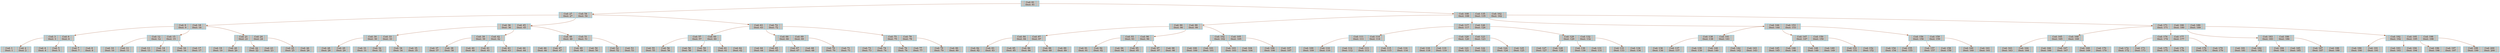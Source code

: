 digraph BTree{
node[shape=record, height=.1, color=deepskyblue1, fillcolor=seashell3,style=filled ];
edge[color=sienna];
//--------------------Rama ->R2018699554------------------------------
	R2018699554[ label = "<f0>|Cod: 81\nDest: 81|<f1>"];

	R2018699554:f0 -> R1311053135

	R2018699554:f1 -> R118352462
//--------------------Rama ->R1311053135------------------------------
	R1311053135[ label = "<f0>|Cod: 27\nDest: 27|<f1>|Cod: 54\nDest: 54|<f2>"];

	R1311053135:f0 -> R1550089733

	R1311053135:f1 -> R865113938

	R1311053135:f2 -> R1442407170
//--------------------Rama ->R1550089733------------------------------
	R1550089733[ label = "<f0>|Cod: 9\nDest: 9|<f1>|Cod: 18\nDest: 18|<f2>"];

	R1550089733:f0 -> R1028566121

	R1550089733:f1 -> R1118140819

	R1550089733:f2 -> R1975012498
//--------------------Rama ->R1028566121------------------------------
	R1028566121[ label = "<f0>|Cod: 3\nDest: 3|<f1>|Cod: 6\nDest: 6|<f2>"];

	R1028566121:f0 -> R1808253012

	R1028566121:f1 -> R589431969

	R1028566121:f2 -> R1252169911
//--------------------Rama ->R1808253012------------------------------
	R1808253012[ label = "<f0>|Cod: 1\nDest: 1|<f1>|Cod: 2\nDest: 2|<f2>"];
//--------------------Rama ->R589431969------------------------------
	R589431969[ label = "<f0>|Cod: 4\nDest: 4|<f1>|Cod: 5\nDest: 5|<f2>"];
//--------------------Rama ->R1252169911------------------------------
	R1252169911[ label = "<f0>|Cod: 7\nDest: 7|<f1>|Cod: 8\nDest: 8|<f2>"];
//--------------------Rama ->R1118140819------------------------------
	R1118140819[ label = "<f0>|Cod: 12\nDest: 12|<f1>|Cod: 15\nDest: 15|<f2>"];

	R1118140819:f0 -> R2101973421

	R1118140819:f1 -> R685325104

	R1118140819:f2 -> R460141958
//--------------------Rama ->R2101973421------------------------------
	R2101973421[ label = "<f0>|Cod: 10\nDest: 10|<f1>|Cod: 11\nDest: 11|<f2>"];
//--------------------Rama ->R685325104------------------------------
	R685325104[ label = "<f0>|Cod: 13\nDest: 13|<f1>|Cod: 14\nDest: 14|<f2>"];
//--------------------Rama ->R460141958------------------------------
	R460141958[ label = "<f0>|Cod: 16\nDest: 16|<f1>|Cod: 17\nDest: 17|<f2>"];
//--------------------Rama ->R1975012498------------------------------
	R1975012498[ label = "<f0>|Cod: 21\nDest: 21|<f1>|Cod: 24\nDest: 24|<f2>"];

	R1975012498:f0 -> R1163157884

	R1975012498:f1 -> R1956725890

	R1975012498:f2 -> R356573597
//--------------------Rama ->R1163157884------------------------------
	R1163157884[ label = "<f0>|Cod: 19\nDest: 19|<f1>|Cod: 20\nDest: 20|<f2>"];
//--------------------Rama ->R1956725890------------------------------
	R1956725890[ label = "<f0>|Cod: 22\nDest: 22|<f1>|Cod: 23\nDest: 23|<f2>"];
//--------------------Rama ->R356573597------------------------------
	R356573597[ label = "<f0>|Cod: 25\nDest: 25|<f1>|Cod: 26\nDest: 26|<f2>"];
//--------------------Rama ->R865113938------------------------------
	R865113938[ label = "<f0>|Cod: 36\nDest: 36|<f1>|Cod: 45\nDest: 45|<f2>"];

	R865113938:f0 -> R1735600054

	R865113938:f1 -> R21685669

	R865113938:f2 -> R2133927002
//--------------------Rama ->R1735600054------------------------------
	R1735600054[ label = "<f0>|Cod: 30\nDest: 30|<f1>|Cod: 33\nDest: 33|<f2>"];

	R1735600054:f0 -> R1836019240

	R1735600054:f1 -> R325040804

	R1735600054:f2 -> R1173230247
//--------------------Rama ->R1836019240------------------------------
	R1836019240[ label = "<f0>|Cod: 28\nDest: 28|<f1>|Cod: 29\nDest: 29|<f2>"];
//--------------------Rama ->R325040804------------------------------
	R325040804[ label = "<f0>|Cod: 31\nDest: 31|<f1>|Cod: 32\nDest: 32|<f2>"];
//--------------------Rama ->R1173230247------------------------------
	R1173230247[ label = "<f0>|Cod: 34\nDest: 34|<f1>|Cod: 35\nDest: 35|<f2>"];
//--------------------Rama ->R21685669------------------------------
	R21685669[ label = "<f0>|Cod: 39\nDest: 39|<f1>|Cod: 42\nDest: 42|<f2>"];

	R21685669:f0 -> R856419764

	R21685669:f1 -> R621009875

	R21685669:f2 -> R1265094477
//--------------------Rama ->R856419764------------------------------
	R856419764[ label = "<f0>|Cod: 37\nDest: 37|<f1>|Cod: 38\nDest: 38|<f2>"];
//--------------------Rama ->R621009875------------------------------
	R621009875[ label = "<f0>|Cod: 40\nDest: 40|<f1>|Cod: 41\nDest: 41|<f2>"];
//--------------------Rama ->R1265094477------------------------------
	R1265094477[ label = "<f0>|Cod: 43\nDest: 43|<f1>|Cod: 44\nDest: 44|<f2>"];
//--------------------Rama ->R2133927002------------------------------
	R2133927002[ label = "<f0>|Cod: 48\nDest: 48|<f1>|Cod: 51\nDest: 51|<f2>"];

	R2133927002:f0 -> R2125039532

	R2133927002:f1 -> R312714112

	R2133927002:f2 -> R692404036
//--------------------Rama ->R2125039532------------------------------
	R2125039532[ label = "<f0>|Cod: 46\nDest: 46|<f1>|Cod: 47\nDest: 47|<f2>"];
//--------------------Rama ->R312714112------------------------------
	R312714112[ label = "<f0>|Cod: 49\nDest: 49|<f1>|Cod: 50\nDest: 50|<f2>"];
//--------------------Rama ->R692404036------------------------------
	R692404036[ label = "<f0>|Cod: 52\nDest: 52|<f1>|Cod: 53\nDest: 53|<f2>"];
//--------------------Rama ->R1442407170------------------------------
	R1442407170[ label = "<f0>|Cod: 63\nDest: 63|<f1>|Cod: 72\nDest: 72|<f2>"];

	R1442407170:f0 -> R1554874502

	R1442407170:f1 -> R1846274136

	R1442407170:f2 -> R1639705018
//--------------------Rama ->R1554874502------------------------------
	R1554874502[ label = "<f0>|Cod: 57\nDest: 57|<f1>|Cod: 60\nDest: 60|<f2>"];

	R1554874502:f0 -> R1627674070

	R1554874502:f1 -> R1360875712

	R1554874502:f2 -> R1625635731
//--------------------Rama ->R1627674070------------------------------
	R1627674070[ label = "<f0>|Cod: 55\nDest: 55|<f1>|Cod: 56\nDest: 56|<f2>"];
//--------------------Rama ->R1360875712------------------------------
	R1360875712[ label = "<f0>|Cod: 58\nDest: 58|<f1>|Cod: 59\nDest: 59|<f2>"];
//--------------------Rama ->R1625635731------------------------------
	R1625635731[ label = "<f0>|Cod: 61\nDest: 61|<f1>|Cod: 62\nDest: 62|<f2>"];
//--------------------Rama ->R1846274136------------------------------
	R1846274136[ label = "<f0>|Cod: 66\nDest: 66|<f1>|Cod: 69\nDest: 69|<f2>"];

	R1846274136:f0 -> R1580066828

	R1846274136:f1 -> R491044090

	R1846274136:f2 -> R644117698
//--------------------Rama ->R1580066828------------------------------
	R1580066828[ label = "<f0>|Cod: 64\nDest: 64|<f1>|Cod: 65\nDest: 65|<f2>"];
//--------------------Rama ->R491044090------------------------------
	R491044090[ label = "<f0>|Cod: 67\nDest: 67|<f1>|Cod: 68\nDest: 68|<f2>"];
//--------------------Rama ->R644117698------------------------------
	R644117698[ label = "<f0>|Cod: 70\nDest: 70|<f1>|Cod: 71\nDest: 71|<f2>"];
//--------------------Rama ->R1639705018------------------------------
	R1639705018[ label = "<f0>|Cod: 75\nDest: 75|<f1>|Cod: 78\nDest: 78|<f2>"];

	R1639705018:f0 -> R1872034366

	R1639705018:f1 -> R1581781576

	R1639705018:f2 -> R1725154839
//--------------------Rama ->R1872034366------------------------------
	R1872034366[ label = "<f0>|Cod: 73\nDest: 73|<f1>|Cod: 74\nDest: 74|<f2>"];
//--------------------Rama ->R1581781576------------------------------
	R1581781576[ label = "<f0>|Cod: 76\nDest: 76|<f1>|Cod: 77\nDest: 77|<f2>"];
//--------------------Rama ->R1725154839------------------------------
	R1725154839[ label = "<f0>|Cod: 79\nDest: 79|<f1>|Cod: 80\nDest: 80|<f2>"];
//--------------------Rama ->R118352462------------------------------
	R118352462[ label = "<f0>|Cod: 108\nDest: 108|<f1>|Cod: 135\nDest: 135|<f2>|Cod: 162\nDest: 162|<f3>"];

	R118352462:f0 -> R1670675563

	R118352462:f1 -> R723074861

	R118352462:f2 -> R895328852

	R118352462:f3 -> R1304836502
//--------------------Rama ->R1670675563------------------------------
	R1670675563[ label = "<f0>|Cod: 90\nDest: 90|<f1>|Cod: 99\nDest: 99|<f2>"];

	R1670675563:f0 -> R225534817

	R1670675563:f1 -> R1878246837

	R1670675563:f2 -> R929338653
//--------------------Rama ->R225534817------------------------------
	R225534817[ label = "<f0>|Cod: 84\nDest: 84|<f1>|Cod: 87\nDest: 87|<f2>"];

	R225534817:f0 -> R1259475182

	R225534817:f1 -> R1300109446

	R225534817:f2 -> R1020371697
//--------------------Rama ->R1259475182------------------------------
	R1259475182[ label = "<f0>|Cod: 82\nDest: 82|<f1>|Cod: 83\nDest: 83|<f2>"];
//--------------------Rama ->R1300109446------------------------------
	R1300109446[ label = "<f0>|Cod: 85\nDest: 85|<f1>|Cod: 86\nDest: 86|<f2>"];
//--------------------Rama ->R1020371697------------------------------
	R1020371697[ label = "<f0>|Cod: 88\nDest: 88|<f1>|Cod: 89\nDest: 89|<f2>"];
//--------------------Rama ->R1878246837------------------------------
	R1878246837[ label = "<f0>|Cod: 93\nDest: 93|<f1>|Cod: 96\nDest: 96|<f2>"];

	R1878246837:f0 -> R789451787

	R1878246837:f1 -> R1950409828

	R1878246837:f2 -> R1229416514
//--------------------Rama ->R789451787------------------------------
	R789451787[ label = "<f0>|Cod: 91\nDest: 91|<f1>|Cod: 92\nDest: 92|<f2>"];
//--------------------Rama ->R1950409828------------------------------
	R1950409828[ label = "<f0>|Cod: 94\nDest: 94|<f1>|Cod: 95\nDest: 95|<f2>"];
//--------------------Rama ->R1229416514------------------------------
	R1229416514[ label = "<f0>|Cod: 97\nDest: 97|<f1>|Cod: 98\nDest: 98|<f2>"];
//--------------------Rama ->R929338653------------------------------
	R929338653[ label = "<f0>|Cod: 102\nDest: 102|<f1>|Cod: 105\nDest: 105|<f2>"];

	R929338653:f0 -> R2016447921

	R929338653:f1 -> R666988784

	R929338653:f2 -> R1414644648
//--------------------Rama ->R2016447921------------------------------
	R2016447921[ label = "<f0>|Cod: 100\nDest: 100|<f1>|Cod: 101\nDest: 101|<f2>"];
//--------------------Rama ->R666988784------------------------------
	R666988784[ label = "<f0>|Cod: 103\nDest: 103|<f1>|Cod: 104\nDest: 104|<f2>"];
//--------------------Rama ->R1414644648------------------------------
	R1414644648[ label = "<f0>|Cod: 106\nDest: 106|<f1>|Cod: 107\nDest: 107|<f2>"];
//--------------------Rama ->R723074861------------------------------
	R723074861[ label = "<f0>|Cod: 117\nDest: 117|<f1>|Cod: 126\nDest: 126|<f2>"];

	R723074861:f0 -> R640070680

	R723074861:f1 -> R1510467688

	R723074861:f2 -> R1995265320
//--------------------Rama ->R640070680------------------------------
	R640070680[ label = "<f0>|Cod: 111\nDest: 111|<f1>|Cod: 114\nDest: 114|<f2>"];

	R640070680:f0 -> R746292446

	R640070680:f1 -> R1072591677

	R640070680:f2 -> R1523554304
//--------------------Rama ->R746292446------------------------------
	R746292446[ label = "<f0>|Cod: 109\nDest: 109|<f1>|Cod: 110\nDest: 110|<f2>"];
//--------------------Rama ->R1072591677------------------------------
	R1072591677[ label = "<f0>|Cod: 112\nDest: 112|<f1>|Cod: 113\nDest: 113|<f2>"];
//--------------------Rama ->R1523554304------------------------------
	R1523554304[ label = "<f0>|Cod: 115\nDest: 115|<f1>|Cod: 116\nDest: 116|<f2>"];
//--------------------Rama ->R1510467688------------------------------
	R1510467688[ label = "<f0>|Cod: 120\nDest: 120|<f1>|Cod: 123\nDest: 123|<f2>"];

	R1510467688:f0 -> R1175962212

	R1510467688:f1 -> R918221580

	R1510467688:f2 -> R2055281021
//--------------------Rama ->R1175962212------------------------------
	R1175962212[ label = "<f0>|Cod: 118\nDest: 118|<f1>|Cod: 119\nDest: 119|<f2>"];
//--------------------Rama ->R918221580------------------------------
	R918221580[ label = "<f0>|Cod: 121\nDest: 121|<f1>|Cod: 122\nDest: 122|<f2>"];
//--------------------Rama ->R2055281021------------------------------
	R2055281021[ label = "<f0>|Cod: 124\nDest: 124|<f1>|Cod: 125\nDest: 125|<f2>"];
//--------------------Rama ->R1995265320------------------------------
	R1995265320[ label = "<f0>|Cod: 129\nDest: 129|<f1>|Cod: 132\nDest: 132|<f2>"];

	R1995265320:f0 -> R1554547125

	R1995265320:f1 -> R617901222

	R1995265320:f2 -> R1159190947
//--------------------Rama ->R1554547125------------------------------
	R1554547125[ label = "<f0>|Cod: 127\nDest: 127|<f1>|Cod: 128\nDest: 128|<f2>"];
//--------------------Rama ->R617901222------------------------------
	R617901222[ label = "<f0>|Cod: 130\nDest: 130|<f1>|Cod: 131\nDest: 131|<f2>"];
//--------------------Rama ->R1159190947------------------------------
	R1159190947[ label = "<f0>|Cod: 133\nDest: 133|<f1>|Cod: 134\nDest: 134|<f2>"];
//--------------------Rama ->R895328852------------------------------
	R895328852[ label = "<f0>|Cod: 144\nDest: 144|<f1>|Cod: 153\nDest: 153|<f2>"];

	R895328852:f0 -> R925858445

	R895328852:f1 -> R798154996

	R895328852:f2 -> R681842940
//--------------------Rama ->R925858445------------------------------
	R925858445[ label = "<f0>|Cod: 138\nDest: 138|<f1>|Cod: 141\nDest: 141|<f2>"];

	R925858445:f0 -> R1392838282

	R925858445:f1 -> R523429237

	R925858445:f2 -> R664740647
//--------------------Rama ->R1392838282------------------------------
	R1392838282[ label = "<f0>|Cod: 136\nDest: 136|<f1>|Cod: 137\nDest: 137|<f2>"];
//--------------------Rama ->R523429237------------------------------
	R523429237[ label = "<f0>|Cod: 139\nDest: 139|<f1>|Cod: 140\nDest: 140|<f2>"];
//--------------------Rama ->R664740647------------------------------
	R664740647[ label = "<f0>|Cod: 142\nDest: 142|<f1>|Cod: 143\nDest: 143|<f2>"];
//--------------------Rama ->R798154996------------------------------
	R798154996[ label = "<f0>|Cod: 147\nDest: 147|<f1>|Cod: 150\nDest: 150|<f2>"];

	R798154996:f0 -> R804564176

	R798154996:f1 -> R1421795058

	R798154996:f2 -> R1555009629
//--------------------Rama ->R804564176------------------------------
	R804564176[ label = "<f0>|Cod: 145\nDest: 145|<f1>|Cod: 146\nDest: 146|<f2>"];
//--------------------Rama ->R1421795058------------------------------
	R1421795058[ label = "<f0>|Cod: 148\nDest: 148|<f1>|Cod: 149\nDest: 149|<f2>"];
//--------------------Rama ->R1555009629------------------------------
	R1555009629[ label = "<f0>|Cod: 151\nDest: 151|<f1>|Cod: 152\nDest: 152|<f2>"];
//--------------------Rama ->R681842940------------------------------
	R681842940[ label = "<f0>|Cod: 156\nDest: 156|<f1>|Cod: 159\nDest: 159|<f2>"];

	R681842940:f0 -> R41359092

	R681842940:f1 -> R149928006

	R681842940:f2 -> R713338599
//--------------------Rama ->R41359092------------------------------
	R41359092[ label = "<f0>|Cod: 154\nDest: 154|<f1>|Cod: 155\nDest: 155|<f2>"];
//--------------------Rama ->R149928006------------------------------
	R149928006[ label = "<f0>|Cod: 157\nDest: 157|<f1>|Cod: 158\nDest: 158|<f2>"];
//--------------------Rama ->R713338599------------------------------
	R713338599[ label = "<f0>|Cod: 160\nDest: 160|<f1>|Cod: 161\nDest: 161|<f2>"];
//--------------------Rama ->R1304836502------------------------------
	R1304836502[ label = "<f0>|Cod: 171\nDest: 171|<f1>|Cod: 180\nDest: 180|<f2>|Cod: 189\nDest: 189|<f3>"];

	R1304836502:f0 -> R168423058

	R1304836502:f1 -> R821270929

	R1304836502:f2 -> R1160460865

	R1304836502:f3 -> R1247233941
//--------------------Rama ->R168423058------------------------------
	R168423058[ label = "<f0>|Cod: 165\nDest: 165|<f1>|Cod: 168\nDest: 168|<f2>"];

	R168423058:f0 -> R258952499

	R168423058:f1 -> R603742814

	R168423058:f2 -> R1067040082
//--------------------Rama ->R258952499------------------------------
	R258952499[ label = "<f0>|Cod: 163\nDest: 163|<f1>|Cod: 164\nDest: 164|<f2>"];
//--------------------Rama ->R603742814------------------------------
	R603742814[ label = "<f0>|Cod: 166\nDest: 166|<f1>|Cod: 167\nDest: 167|<f2>"];
//--------------------Rama ->R1067040082------------------------------
	R1067040082[ label = "<f0>|Cod: 169\nDest: 169|<f1>|Cod: 170\nDest: 170|<f2>"];
//--------------------Rama ->R821270929------------------------------
	R821270929[ label = "<f0>|Cod: 174\nDest: 174|<f1>|Cod: 177\nDest: 177|<f2>"];

	R821270929:f0 -> R1325547227

	R821270929:f1 -> R980546781

	R821270929:f2 -> R2061475679
//--------------------Rama ->R1325547227------------------------------
	R1325547227[ label = "<f0>|Cod: 172\nDest: 172|<f1>|Cod: 173\nDest: 173|<f2>"];
//--------------------Rama ->R980546781------------------------------
	R980546781[ label = "<f0>|Cod: 175\nDest: 175|<f1>|Cod: 176\nDest: 176|<f2>"];
//--------------------Rama ->R2061475679------------------------------
	R2061475679[ label = "<f0>|Cod: 178\nDest: 178|<f1>|Cod: 179\nDest: 179|<f2>"];
//--------------------Rama ->R1160460865------------------------------
	R1160460865[ label = "<f0>|Cod: 183\nDest: 183|<f1>|Cod: 186\nDest: 186|<f2>"];

	R1160460865:f0 -> R140435067

	R1160460865:f1 -> R1450495309

	R1160460865:f2 -> R1670782018
//--------------------Rama ->R140435067------------------------------
	R140435067[ label = "<f0>|Cod: 181\nDest: 181|<f1>|Cod: 182\nDest: 182|<f2>"];
//--------------------Rama ->R1450495309------------------------------
	R1450495309[ label = "<f0>|Cod: 184\nDest: 184|<f1>|Cod: 185\nDest: 185|<f2>"];
//--------------------Rama ->R1670782018------------------------------
	R1670782018[ label = "<f0>|Cod: 187\nDest: 187|<f1>|Cod: 188\nDest: 188|<f2>"];
//--------------------Rama ->R1247233941------------------------------
	R1247233941[ label = "<f0>|Cod: 192\nDest: 192|<f1>|Cod: 195\nDest: 195|<f2>|Cod: 198\nDest: 198|<f3>"];

	R1247233941:f0 -> R1706377736

	R1247233941:f1 -> R468121027

	R1247233941:f2 -> R1804094807

	R1247233941:f3 -> R951007336
//--------------------Rama ->R1706377736------------------------------
	R1706377736[ label = "<f0>|Cod: 190\nDest: 190|<f1>|Cod: 191\nDest: 191|<f2>"];
//--------------------Rama ->R468121027------------------------------
	R468121027[ label = "<f0>|Cod: 193\nDest: 193|<f1>|Cod: 194\nDest: 194|<f2>"];
//--------------------Rama ->R1804094807------------------------------
	R1804094807[ label = "<f0>|Cod: 196\nDest: 196|<f1>|Cod: 197\nDest: 197|<f2>"];
//--------------------Rama ->R951007336------------------------------
	R951007336[ label = "<f0>|Cod: 199\nDest: 199|<f1>|Cod: 200\nDest: 200|<f2>"];

}